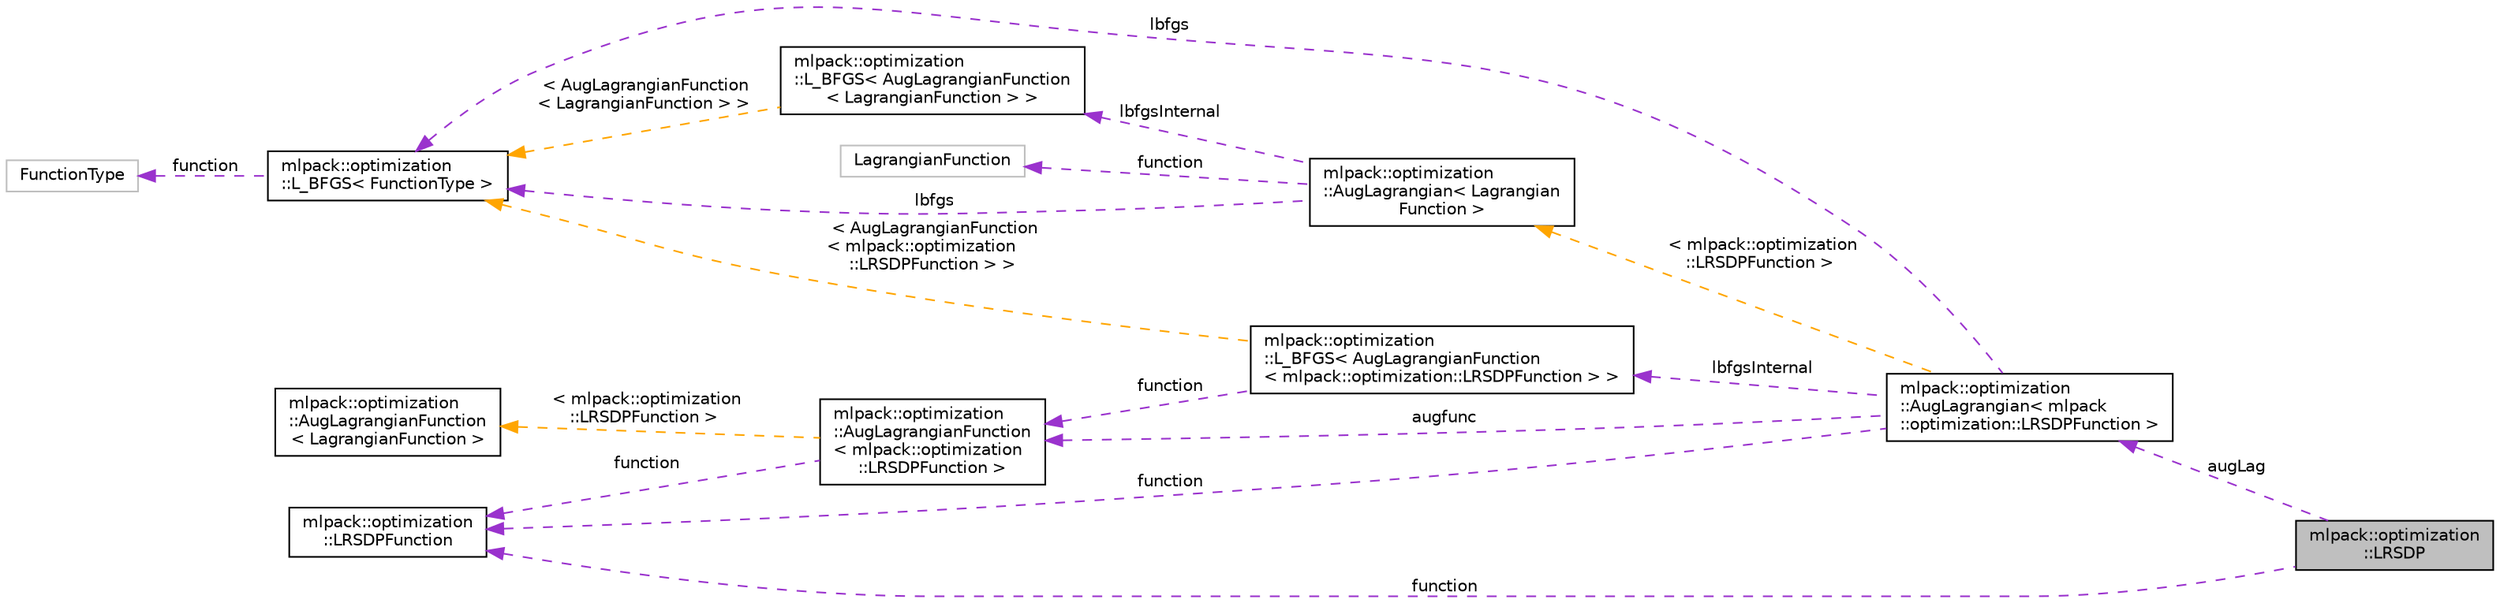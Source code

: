 digraph "mlpack::optimization::LRSDP"
{
  edge [fontname="Helvetica",fontsize="10",labelfontname="Helvetica",labelfontsize="10"];
  node [fontname="Helvetica",fontsize="10",shape=record];
  rankdir="LR";
  Node1 [label="mlpack::optimization\l::LRSDP",height=0.2,width=0.4,color="black", fillcolor="grey75", style="filled" fontcolor="black"];
  Node2 -> Node1 [dir="back",color="darkorchid3",fontsize="10",style="dashed",label=" augLag" ,fontname="Helvetica"];
  Node2 [label="mlpack::optimization\l::AugLagrangian\< mlpack\l::optimization::LRSDPFunction \>",height=0.2,width=0.4,color="black", fillcolor="white", style="filled",URL="$classmlpack_1_1optimization_1_1AugLagrangian.html"];
  Node3 -> Node2 [dir="back",color="darkorchid3",fontsize="10",style="dashed",label=" lbfgs" ,fontname="Helvetica"];
  Node3 [label="mlpack::optimization\l::L_BFGS\< FunctionType \>",height=0.2,width=0.4,color="black", fillcolor="white", style="filled",URL="$classmlpack_1_1optimization_1_1L__BFGS.html",tooltip="The generic L-BFGS optimizer, which uses a back-tracking line search algorithm to minimize a function..."];
  Node4 -> Node3 [dir="back",color="darkorchid3",fontsize="10",style="dashed",label=" function" ,fontname="Helvetica"];
  Node4 [label="FunctionType",height=0.2,width=0.4,color="grey75", fillcolor="white", style="filled"];
  Node5 -> Node2 [dir="back",color="darkorchid3",fontsize="10",style="dashed",label=" lbfgsInternal" ,fontname="Helvetica"];
  Node5 [label="mlpack::optimization\l::L_BFGS\< AugLagrangianFunction\l\< mlpack::optimization::LRSDPFunction \> \>",height=0.2,width=0.4,color="black", fillcolor="white", style="filled",URL="$classmlpack_1_1optimization_1_1L__BFGS.html"];
  Node6 -> Node5 [dir="back",color="darkorchid3",fontsize="10",style="dashed",label=" function" ,fontname="Helvetica"];
  Node6 [label="mlpack::optimization\l::AugLagrangianFunction\l\< mlpack::optimization\l::LRSDPFunction \>",height=0.2,width=0.4,color="black", fillcolor="white", style="filled",URL="$classmlpack_1_1optimization_1_1AugLagrangianFunction.html"];
  Node7 -> Node6 [dir="back",color="darkorchid3",fontsize="10",style="dashed",label=" function" ,fontname="Helvetica"];
  Node7 [label="mlpack::optimization\l::LRSDPFunction",height=0.2,width=0.4,color="black", fillcolor="white", style="filled",URL="$classmlpack_1_1optimization_1_1LRSDPFunction.html",tooltip="The objective function that LRSDP is trying to optimize. "];
  Node8 -> Node6 [dir="back",color="orange",fontsize="10",style="dashed",label=" \< mlpack::optimization\l::LRSDPFunction \>" ,fontname="Helvetica"];
  Node8 [label="mlpack::optimization\l::AugLagrangianFunction\l\< LagrangianFunction \>",height=0.2,width=0.4,color="black", fillcolor="white", style="filled",URL="$classmlpack_1_1optimization_1_1AugLagrangianFunction.html",tooltip="This is a utility class used by AugLagrangian, meant to wrap a LagrangianFunction into a function usa..."];
  Node3 -> Node5 [dir="back",color="orange",fontsize="10",style="dashed",label=" \< AugLagrangianFunction\l\< mlpack::optimization\l::LRSDPFunction \> \>" ,fontname="Helvetica"];
  Node7 -> Node2 [dir="back",color="darkorchid3",fontsize="10",style="dashed",label=" function" ,fontname="Helvetica"];
  Node6 -> Node2 [dir="back",color="darkorchid3",fontsize="10",style="dashed",label=" augfunc" ,fontname="Helvetica"];
  Node9 -> Node2 [dir="back",color="orange",fontsize="10",style="dashed",label=" \< mlpack::optimization\l::LRSDPFunction \>" ,fontname="Helvetica"];
  Node9 [label="mlpack::optimization\l::AugLagrangian\< Lagrangian\lFunction \>",height=0.2,width=0.4,color="black", fillcolor="white", style="filled",URL="$classmlpack_1_1optimization_1_1AugLagrangian.html",tooltip="The AugLagrangian class implements the Augmented Lagrangian method of optimization. "];
  Node3 -> Node9 [dir="back",color="darkorchid3",fontsize="10",style="dashed",label=" lbfgs" ,fontname="Helvetica"];
  Node10 -> Node9 [dir="back",color="darkorchid3",fontsize="10",style="dashed",label=" lbfgsInternal" ,fontname="Helvetica"];
  Node10 [label="mlpack::optimization\l::L_BFGS\< AugLagrangianFunction\l\< LagrangianFunction \> \>",height=0.2,width=0.4,color="black", fillcolor="white", style="filled",URL="$classmlpack_1_1optimization_1_1L__BFGS.html"];
  Node3 -> Node10 [dir="back",color="orange",fontsize="10",style="dashed",label=" \< AugLagrangianFunction\l\< LagrangianFunction \> \>" ,fontname="Helvetica"];
  Node11 -> Node9 [dir="back",color="darkorchid3",fontsize="10",style="dashed",label=" function" ,fontname="Helvetica"];
  Node11 [label="LagrangianFunction",height=0.2,width=0.4,color="grey75", fillcolor="white", style="filled"];
  Node7 -> Node1 [dir="back",color="darkorchid3",fontsize="10",style="dashed",label=" function" ,fontname="Helvetica"];
}
